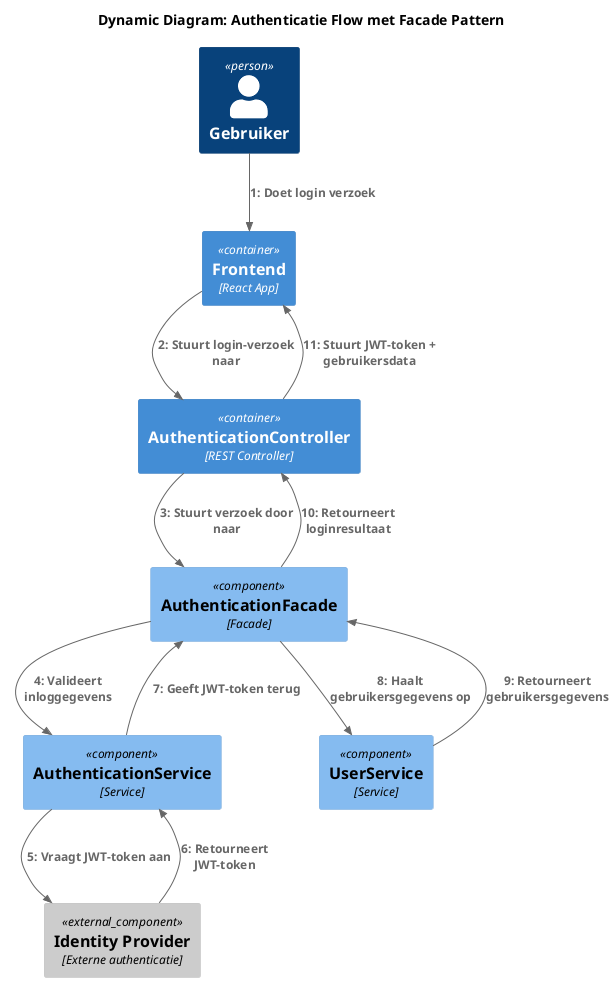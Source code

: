 @startuml
!include <C4/C4_Dynamic>

title Dynamic Diagram: Authenticatie Flow met Facade Pattern

Person(user, "Gebruiker")

Container(frontend, "Frontend", "React App")

Container(controller, "AuthenticationController", "REST Controller")
Component(authenticationFacade, "AuthenticationFacade", "Facade")
Component(authenticationService, "AuthenticationService", "Service")
Component(userService, "UserService", "Service")
Component_Ext(identityProvider, "Identity Provider", "Externe authenticatie")

Rel(user, frontend, "Doet login verzoek")
Rel(frontend, controller, "Stuurt login-verzoek naar")

Rel(controller, authenticationFacade, "Stuurt verzoek door naar")

Rel(authenticationFacade, authenticationService, "Valideert inloggegevens")
Rel(authenticationService, identityProvider, "Vraagt JWT-token aan")
Rel(identityProvider, authenticationService, "Retourneert JWT-token")
Rel(authenticationService, authenticationFacade, "Geeft JWT-token terug")

Rel(authenticationFacade, userService, "Haalt gebruikersgegevens op")
Rel(userService, authenticationFacade, "Retourneert gebruikersgegevens")

Rel(authenticationFacade, controller, "Retourneert loginresultaat")
Rel(controller, frontend, "Stuurt JWT-token + gebruikersdata")

@enduml
